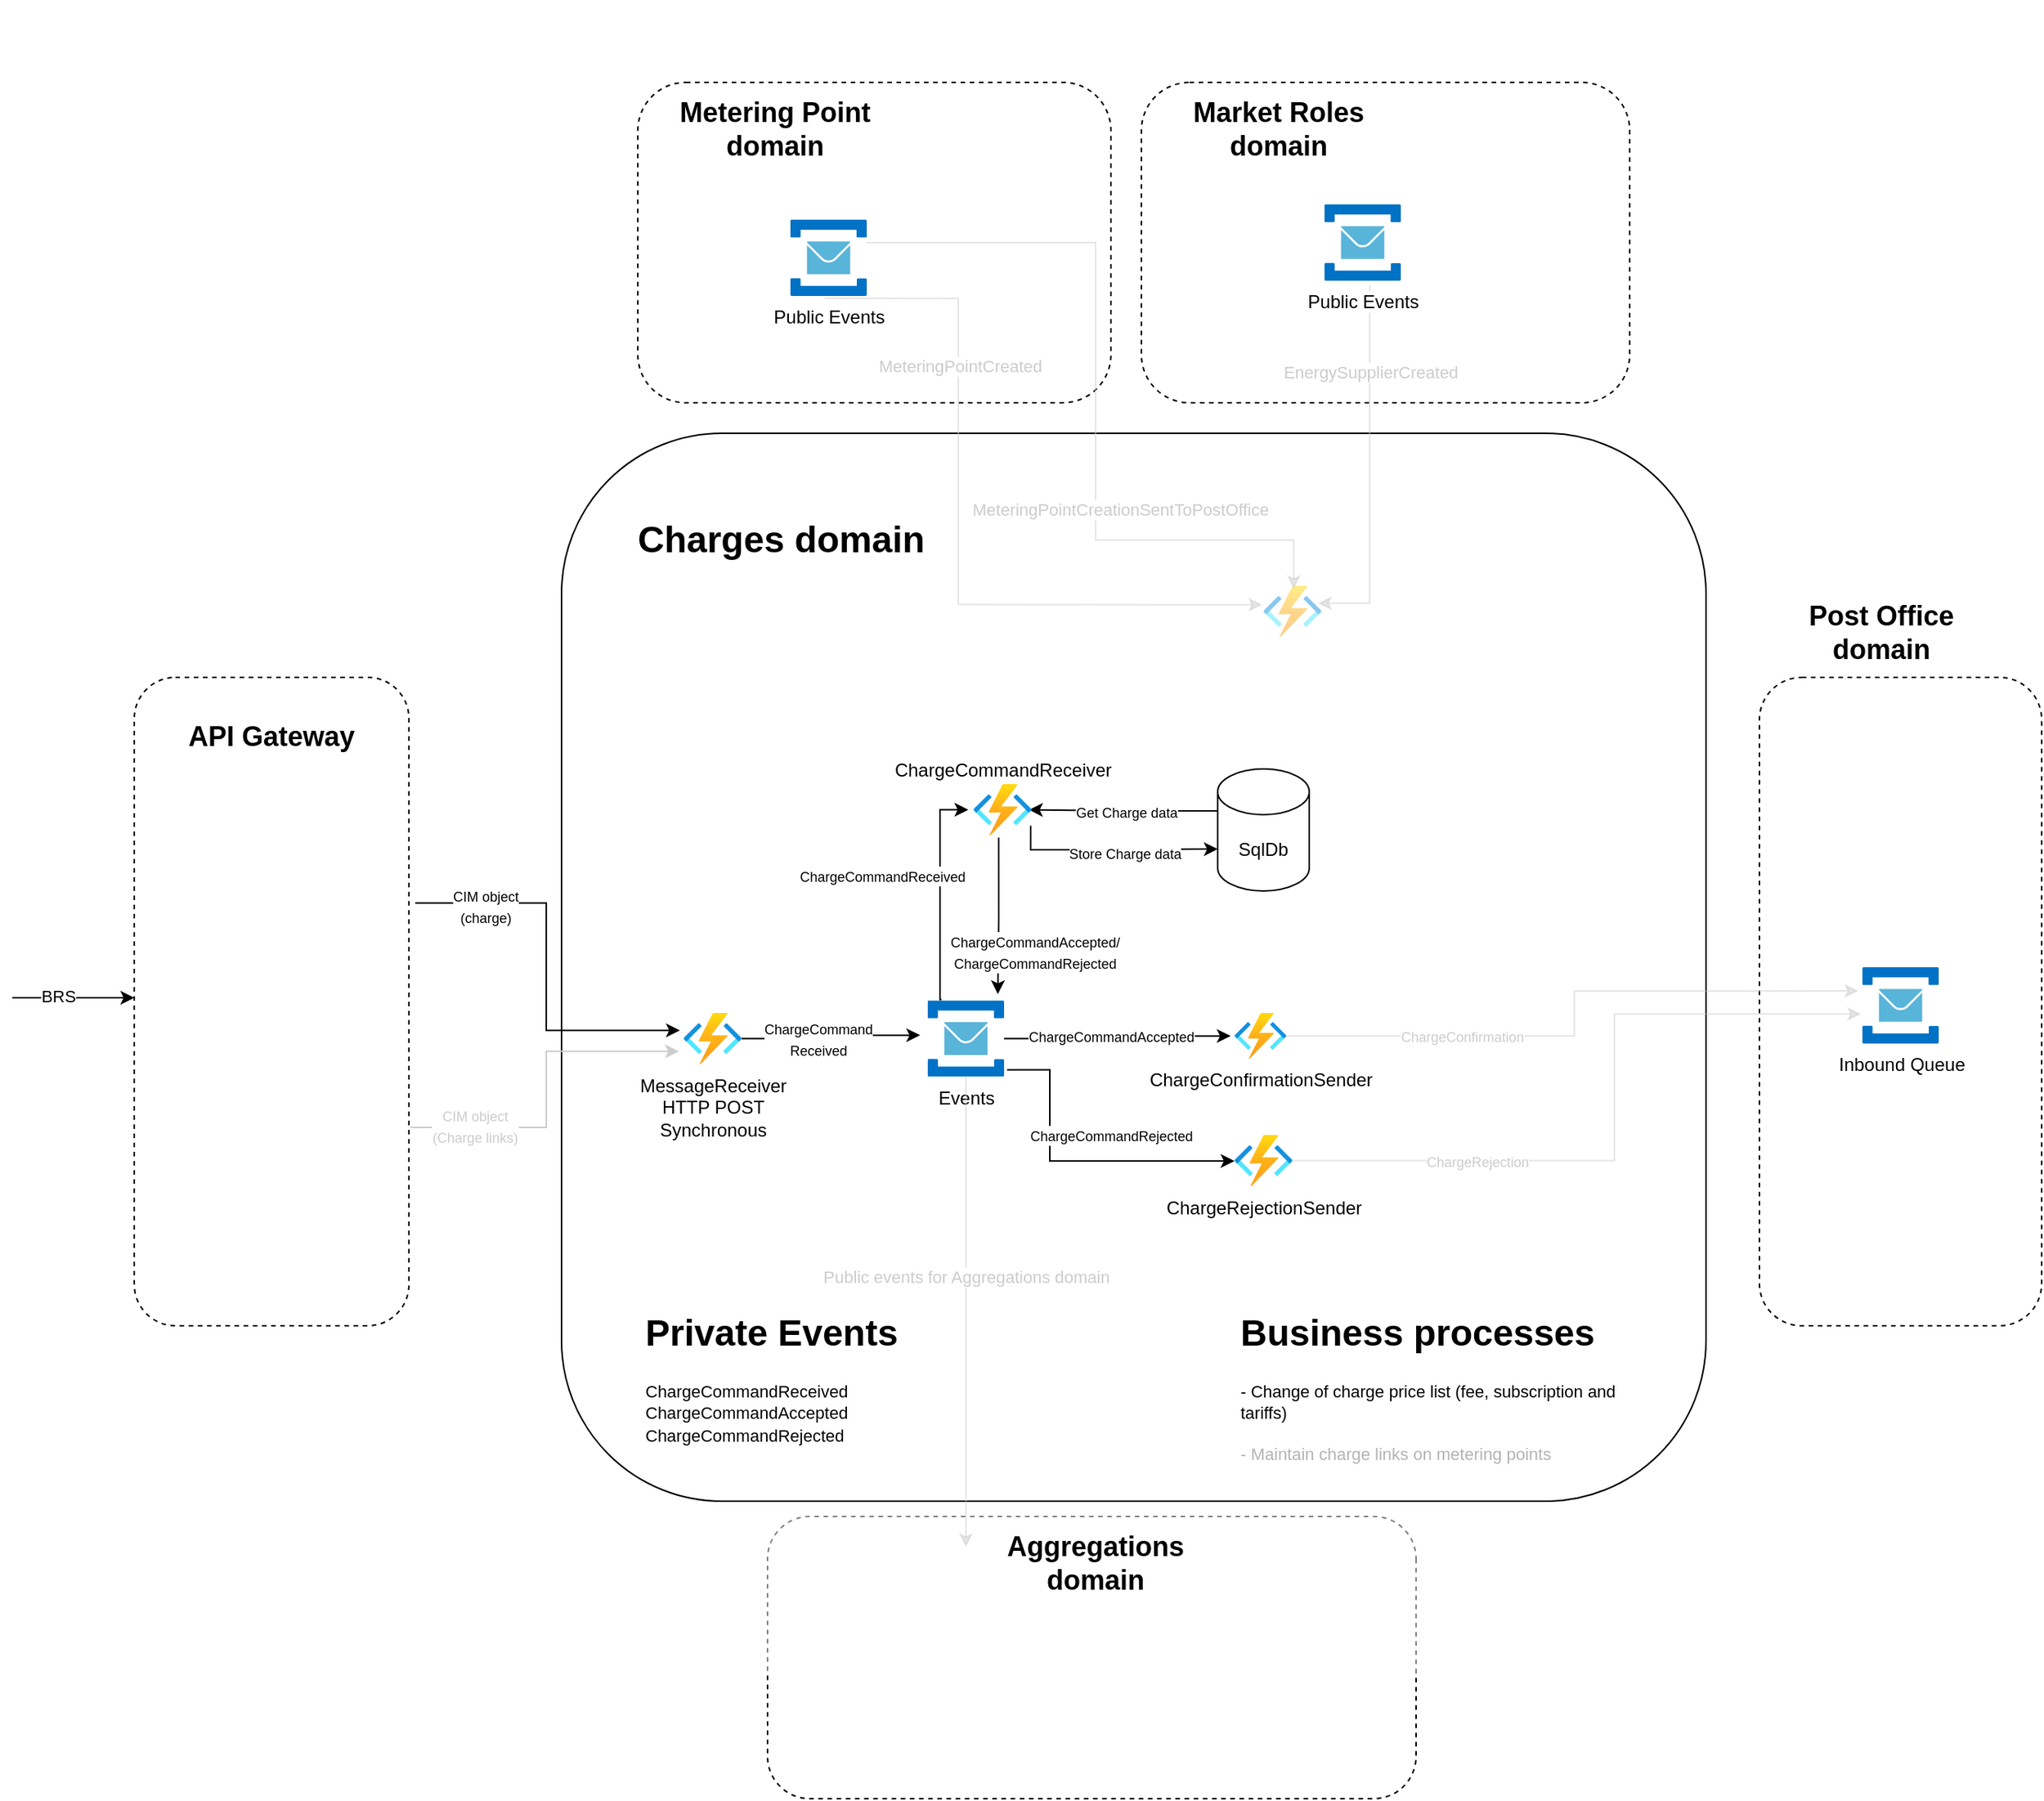 <mxfile version="14.5.1" type="device" pages="2"><diagram id="KlwxC46N-hx96iGGhqOR" name="Diagram"><mxGraphModel dx="1915" dy="2049" grid="1" gridSize="10" guides="1" tooltips="1" connect="1" arrows="1" fold="1" page="1" pageScale="1" pageWidth="827" pageHeight="1169" math="0" shadow="0"><root><mxCell id="0"/><mxCell id="1" parent="0"/><mxCell id="0mgt3J4NLspLQTS-6ZDr-69" value="" style="rounded=1;whiteSpace=wrap;html=1;dashed=1;rotation=90;" parent="1" vertex="1"><mxGeometry x="375" y="590" width="185" height="425" as="geometry"/></mxCell><mxCell id="NvUXONiLcMeiS4wBiC3s-17" value="" style="rounded=1;whiteSpace=wrap;html=1;dashed=1;" parent="1" vertex="1"><mxGeometry x="-160" y="160" width="180" height="425" as="geometry"/></mxCell><mxCell id="NvUXONiLcMeiS4wBiC3s-13" value="" style="rounded=1;whiteSpace=wrap;html=1;dashed=1;" parent="1" vertex="1"><mxGeometry x="905" y="160" width="185" height="425" as="geometry"/></mxCell><mxCell id="NvUXONiLcMeiS4wBiC3s-2" value="&lt;h2&gt;&lt;br&gt;&lt;/h2&gt;" style="rounded=1;whiteSpace=wrap;html=1;dashed=1;labelPosition=center;verticalLabelPosition=top;align=center;verticalAlign=bottom;" parent="1" vertex="1"><mxGeometry x="170" y="-230" width="310" height="210" as="geometry"/></mxCell><mxCell id="MYXWLyL1p2K_Epl3DtGn-15" value="" style="opacity=50;textOpacity=50;strokeColor=none;" parent="1" vertex="1" connectable="0"><mxGeometry x="120" width="750" height="812.55" as="geometry"/></mxCell><mxCell id="MYXWLyL1p2K_Epl3DtGn-2" value="" style="rounded=1;whiteSpace=wrap;html=1;" parent="MYXWLyL1p2K_Epl3DtGn-15" vertex="1"><mxGeometry width="750" height="700" as="geometry"/></mxCell><mxCell id="0mgt3J4NLspLQTS-6ZDr-24" value="" style="edgeStyle=orthogonalEdgeStyle;rounded=0;orthogonalLoop=1;jettySize=auto;html=1;strokeColor=#000000;fontColor=#000000;entryX=0.956;entryY=0.5;entryDx=0;entryDy=0;entryPerimeter=0;exitX=0;exitY=0;exitDx=0;exitDy=27.5;exitPerimeter=0;" parent="MYXWLyL1p2K_Epl3DtGn-15" source="MYXWLyL1p2K_Epl3DtGn-20" target="0mgt3J4NLspLQTS-6ZDr-7" edge="1"><mxGeometry relative="1" as="geometry"><mxPoint x="380" y="246.76" as="targetPoint"/><Array as="points"/></mxGeometry></mxCell><mxCell id="0mgt3J4NLspLQTS-6ZDr-25" value="&lt;font style=&quot;font-size: 9px&quot;&gt;Get Charge data&lt;/font&gt;" style="edgeLabel;html=1;align=center;verticalAlign=middle;resizable=0;points=[];fontColor=#000000;" parent="0mgt3J4NLspLQTS-6ZDr-24" vertex="1" connectable="0"><mxGeometry x="-0.204" relative="1" as="geometry"><mxPoint x="-11.03" as="offset"/></mxGeometry></mxCell><mxCell id="0mgt3J4NLspLQTS-6ZDr-27" value="" style="edgeStyle=orthogonalEdgeStyle;rounded=0;orthogonalLoop=1;jettySize=auto;html=1;strokeColor=#000000;fontColor=#000000;exitX=0.985;exitY=0.812;exitDx=0;exitDy=0;exitPerimeter=0;entryX=0;entryY=0;entryDx=0;entryDy=52.5;entryPerimeter=0;" parent="MYXWLyL1p2K_Epl3DtGn-15" source="0mgt3J4NLspLQTS-6ZDr-7" target="MYXWLyL1p2K_Epl3DtGn-20" edge="1"><mxGeometry relative="1" as="geometry"><mxPoint x="380" y="246.76" as="targetPoint"/><Array as="points"><mxPoint x="307" y="273"/><mxPoint x="369" y="273"/></Array></mxGeometry></mxCell><mxCell id="0mgt3J4NLspLQTS-6ZDr-28" value="&lt;font style=&quot;font-size: 9px&quot;&gt;Store Charge data&lt;/font&gt;" style="edgeLabel;html=1;align=center;verticalAlign=middle;resizable=0;points=[];fontColor=#000000;" parent="0mgt3J4NLspLQTS-6ZDr-27" vertex="1" connectable="0"><mxGeometry x="0.112" y="-2" relative="1" as="geometry"><mxPoint as="offset"/></mxGeometry></mxCell><mxCell id="MYXWLyL1p2K_Epl3DtGn-20" value="SqlDb" style="shape=cylinder3;whiteSpace=wrap;html=1;boundedLbl=1;backgroundOutline=1;size=15;" parent="MYXWLyL1p2K_Epl3DtGn-15" vertex="1"><mxGeometry x="430" y="220" width="60" height="80" as="geometry"/></mxCell><mxCell id="MYXWLyL1p2K_Epl3DtGn-40" value="" style="aspect=fixed;html=1;points=[];align=center;image;fontSize=12;image=img/lib/azure2/compute/Function_Apps.svg;opacity=50;" parent="MYXWLyL1p2K_Epl3DtGn-15" vertex="1"><mxGeometry x="460" y="100" width="38" height="33.53" as="geometry"/></mxCell><mxCell id="0mgt3J4NLspLQTS-6ZDr-5" value="" style="edgeStyle=orthogonalEdgeStyle;rounded=0;orthogonalLoop=1;jettySize=auto;html=1;entryX=-0.1;entryY=0.456;entryDx=0;entryDy=0;entryPerimeter=0;" parent="MYXWLyL1p2K_Epl3DtGn-15" source="MYXWLyL1p2K_Epl3DtGn-45" target="YwjsiScbcpM_UI9BH80e-26" edge="1"><mxGeometry relative="1" as="geometry"><mxPoint x="99" y="340" as="targetPoint"/><Array as="points"><mxPoint x="170" y="397"/><mxPoint x="170" y="395"/></Array></mxGeometry></mxCell><mxCell id="0mgt3J4NLspLQTS-6ZDr-6" value="&lt;font style=&quot;font-size: 9px&quot;&gt;ChargeCommand&lt;br&gt;Received&lt;/font&gt;" style="edgeLabel;html=1;align=center;verticalAlign=middle;resizable=0;points=[];" parent="0mgt3J4NLspLQTS-6ZDr-5" vertex="1" connectable="0"><mxGeometry x="-0.17" relative="1" as="geometry"><mxPoint as="offset"/></mxGeometry></mxCell><mxCell id="MYXWLyL1p2K_Epl3DtGn-45" value="MessageReceiver&lt;br&gt;HTTP POST &lt;br&gt;Synchronous" style="aspect=fixed;html=1;points=[];align=center;image;fontSize=12;image=img/lib/azure2/compute/Function_Apps.svg;" parent="MYXWLyL1p2K_Epl3DtGn-15" vertex="1"><mxGeometry x="80" y="380" width="38" height="33.53" as="geometry"/></mxCell><mxCell id="0mgt3J4NLspLQTS-6ZDr-9" value="" style="edgeStyle=orthogonalEdgeStyle;rounded=0;orthogonalLoop=1;jettySize=auto;html=1;exitX=0.18;exitY=-0.011;exitDx=0;exitDy=0;exitPerimeter=0;entryX=-0.09;entryY=0.5;entryDx=0;entryDy=0;entryPerimeter=0;" parent="MYXWLyL1p2K_Epl3DtGn-15" source="YwjsiScbcpM_UI9BH80e-26" target="0mgt3J4NLspLQTS-6ZDr-7" edge="1"><mxGeometry relative="1" as="geometry"><mxPoint x="244" y="258" as="targetPoint"/><Array as="points"><mxPoint x="248" y="371"/><mxPoint x="248" y="247"/></Array></mxGeometry></mxCell><mxCell id="0mgt3J4NLspLQTS-6ZDr-10" value="&lt;font style=&quot;font-size: 9px&quot;&gt;ChargeCommandReceived&lt;/font&gt;" style="edgeLabel;html=1;align=center;verticalAlign=middle;resizable=0;points=[];" parent="0mgt3J4NLspLQTS-6ZDr-9" vertex="1" connectable="0"><mxGeometry x="0.227" relative="1" as="geometry"><mxPoint x="-38" y="6.2" as="offset"/></mxGeometry></mxCell><mxCell id="0mgt3J4NLspLQTS-6ZDr-51" value="" style="edgeStyle=orthogonalEdgeStyle;rounded=0;orthogonalLoop=1;jettySize=auto;html=1;fontColor=#000000;entryX=-0.074;entryY=0.502;entryDx=0;entryDy=0;entryPerimeter=0;" parent="MYXWLyL1p2K_Epl3DtGn-15" source="YwjsiScbcpM_UI9BH80e-26" target="0mgt3J4NLspLQTS-6ZDr-48" edge="1"><mxGeometry relative="1" as="geometry"><mxPoint x="335.0" y="396.76" as="targetPoint"/></mxGeometry></mxCell><mxCell id="0mgt3J4NLspLQTS-6ZDr-52" value="&lt;span style=&quot;font-size: 9px&quot;&gt;ChargeCommandAccepted&lt;/span&gt;" style="edgeLabel;html=1;align=center;verticalAlign=middle;resizable=0;points=[];" parent="0mgt3J4NLspLQTS-6ZDr-51" vertex="1" connectable="0"><mxGeometry x="0.25" y="-2" relative="1" as="geometry"><mxPoint x="-22.41" y="-2.07" as="offset"/></mxGeometry></mxCell><mxCell id="YwjsiScbcpM_UI9BH80e-26" value="Events" style="aspect=fixed;html=1;points=[];align=center;image;fontSize=12;image=img/lib/mscae/Service_Bus.svg;" parent="MYXWLyL1p2K_Epl3DtGn-15" vertex="1"><mxGeometry x="240" y="371.76" width="50" height="50" as="geometry"/></mxCell><mxCell id="NvUXONiLcMeiS4wBiC3s-25" value="&lt;h1&gt;Private Events&lt;/h1&gt;&lt;p&gt;&lt;span style=&quot;font-size: 11px ; text-align: center ; background-color: rgb(255 , 255 , 255)&quot;&gt;C&lt;/span&gt;&lt;font style=&quot;font-size: 11px&quot;&gt;&lt;span style=&quot;text-align: center ; background-color: rgb(255 , 255 , 255)&quot;&gt;hargeCommandReceived&lt;br&gt;&lt;/span&gt;ChargeCommandAccepted&lt;br&gt;ChargeCommandRejected&lt;/font&gt;&lt;/p&gt;" style="text;html=1;strokeColor=none;fillColor=none;spacing=5;spacingTop=-20;whiteSpace=wrap;overflow=hidden;rounded=0;dashed=1;" parent="MYXWLyL1p2K_Epl3DtGn-15" vertex="1"><mxGeometry x="50" y="570" width="190" height="110" as="geometry"/></mxCell><mxCell id="NvUXONiLcMeiS4wBiC3s-28" value="&lt;h1&gt;Charges domain&lt;/h1&gt;" style="text;html=1;strokeColor=none;fillColor=none;spacing=5;spacingTop=-20;whiteSpace=wrap;overflow=hidden;rounded=0;dashed=1;" parent="MYXWLyL1p2K_Epl3DtGn-15" vertex="1"><mxGeometry x="45" y="50" width="200" height="50" as="geometry"/></mxCell><mxCell id="0mgt3J4NLspLQTS-6ZDr-20" value="&lt;font style=&quot;font-size: 9px&quot;&gt;ChargeCommandAccepted/&lt;br&gt;ChargeCommandRejected&lt;/font&gt;" style="edgeStyle=orthogonalEdgeStyle;rounded=0;orthogonalLoop=1;jettySize=auto;html=1;fontColor=#000000;exitX=0.433;exitY=1.043;exitDx=0;exitDy=0;exitPerimeter=0;entryX=0.918;entryY=-0.083;entryDx=0;entryDy=0;entryPerimeter=0;" parent="MYXWLyL1p2K_Epl3DtGn-15" source="0mgt3J4NLspLQTS-6ZDr-7" target="YwjsiScbcpM_UI9BH80e-26" edge="1"><mxGeometry x="0.465" y="24" relative="1" as="geometry"><mxPoint x="265.0" y="310.295" as="targetPoint"/><mxPoint as="offset"/></mxGeometry></mxCell><mxCell id="0mgt3J4NLspLQTS-6ZDr-7" value="ChargeCommandReceiver" style="aspect=fixed;html=1;points=[];align=center;image;fontSize=12;image=img/lib/azure2/compute/Function_Apps.svg;labelPosition=center;verticalLabelPosition=top;verticalAlign=bottom;" parent="MYXWLyL1p2K_Epl3DtGn-15" vertex="1"><mxGeometry x="270" y="230" width="38" height="33.53" as="geometry"/></mxCell><mxCell id="0mgt3J4NLspLQTS-6ZDr-47" value="ChargeRejectionSender" style="aspect=fixed;html=1;points=[];align=center;image;fontSize=12;image=img/lib/azure2/compute/Function_Apps.svg;" parent="MYXWLyL1p2K_Epl3DtGn-15" vertex="1"><mxGeometry x="441" y="460" width="38" height="33.53" as="geometry"/></mxCell><mxCell id="0mgt3J4NLspLQTS-6ZDr-48" value="ChargeConfirmationSender" style="aspect=fixed;html=1;points=[];align=center;image;fontSize=12;image=img/lib/azure2/compute/Function_Apps.svg;" parent="MYXWLyL1p2K_Epl3DtGn-15" vertex="1"><mxGeometry x="441" y="380" width="34" height="30" as="geometry"/></mxCell><mxCell id="0mgt3J4NLspLQTS-6ZDr-49" value="&lt;font style=&quot;font-size: 9px&quot;&gt;ChargeCommandRejected&lt;/font&gt;" style="edgeStyle=orthogonalEdgeStyle;rounded=0;orthogonalLoop=1;jettySize=auto;html=1;exitX=1.039;exitY=0.91;exitDx=0;exitDy=0;exitPerimeter=0;" parent="MYXWLyL1p2K_Epl3DtGn-15" source="YwjsiScbcpM_UI9BH80e-26" target="0mgt3J4NLspLQTS-6ZDr-47" edge="1"><mxGeometry x="0.224" y="17" relative="1" as="geometry"><mxPoint x="296.454" y="274.972" as="sourcePoint"/><mxPoint x="295.9" y="377.61" as="targetPoint"/><mxPoint as="offset"/><Array as="points"><mxPoint x="320" y="417"/><mxPoint x="320" y="477"/></Array></mxGeometry></mxCell><mxCell id="0mgt3J4NLspLQTS-6ZDr-67" value="" style="edgeStyle=orthogonalEdgeStyle;rounded=0;orthogonalLoop=1;jettySize=auto;html=1;strokeColor=#CCCCCC;fontColor=#CCCCCC;opacity=50;" parent="MYXWLyL1p2K_Epl3DtGn-15" source="YwjsiScbcpM_UI9BH80e-26" edge="1"><mxGeometry relative="1" as="geometry"><mxPoint x="265" y="730" as="targetPoint"/></mxGeometry></mxCell><mxCell id="0mgt3J4NLspLQTS-6ZDr-68" value="Public events for Aggregations domain" style="edgeLabel;html=1;align=center;verticalAlign=middle;resizable=0;points=[];fontColor=#CCCCCC;" parent="0mgt3J4NLspLQTS-6ZDr-67" vertex="1" connectable="0"><mxGeometry x="-0.15" relative="1" as="geometry"><mxPoint as="offset"/></mxGeometry></mxCell><mxCell id="0mgt3J4NLspLQTS-6ZDr-70" value="&lt;b&gt;&lt;font style=&quot;font-size: 18px&quot;&gt;Aggregations&lt;br&gt;domain&lt;br&gt;&lt;/font&gt;&lt;/b&gt;" style="text;html=1;strokeColor=none;fillColor=none;align=center;verticalAlign=middle;whiteSpace=wrap;rounded=0;" parent="MYXWLyL1p2K_Epl3DtGn-15" vertex="1"><mxGeometry x="280" y="730" width="140" height="22.55" as="geometry"/></mxCell><mxCell id="YwjsiScbcpM_UI9BH80e-9" value="Inbound Queue" style="aspect=fixed;html=1;points=[];align=center;image;fontSize=12;image=img/lib/mscae/Service_Bus.svg;" parent="1" vertex="1"><mxGeometry x="972.5" y="350" width="50" height="50" as="geometry"/></mxCell><mxCell id="0mgt3J4NLspLQTS-6ZDr-61" value="" style="edgeStyle=orthogonalEdgeStyle;rounded=0;orthogonalLoop=1;jettySize=auto;html=1;strokeColor=#CCCCCC;fontColor=#CCCCCC;opacity=50;entryX=-0.023;entryY=0.368;entryDx=0;entryDy=0;entryPerimeter=0;exitX=0.451;exitY=1.031;exitDx=0;exitDy=0;exitPerimeter=0;" parent="1" source="YwjsiScbcpM_UI9BH80e-30" target="MYXWLyL1p2K_Epl3DtGn-40" edge="1"><mxGeometry relative="1" as="geometry"><mxPoint x="365" y="-45" as="targetPoint"/><Array as="points"><mxPoint x="380" y="-88"/><mxPoint x="380" y="112"/></Array></mxGeometry></mxCell><mxCell id="0mgt3J4NLspLQTS-6ZDr-62" value="MeteringPointCreated" style="edgeLabel;html=1;align=center;verticalAlign=middle;resizable=0;points=[];fontColor=#CCCCCC;" parent="0mgt3J4NLspLQTS-6ZDr-61" vertex="1" connectable="0"><mxGeometry x="0.122" y="-1" relative="1" as="geometry"><mxPoint x="1.39" y="-142.37" as="offset"/></mxGeometry></mxCell><mxCell id="0mgt3J4NLspLQTS-6ZDr-64" value="" style="edgeStyle=orthogonalEdgeStyle;rounded=0;orthogonalLoop=1;jettySize=auto;html=1;strokeColor=#CCCCCC;fontColor=#CCCCCC;opacity=50;entryX=0.522;entryY=0.06;entryDx=0;entryDy=0;entryPerimeter=0;" parent="1" source="YwjsiScbcpM_UI9BH80e-30" target="MYXWLyL1p2K_Epl3DtGn-40" edge="1"><mxGeometry relative="1" as="geometry"><mxPoint x="485" y="-125" as="targetPoint"/><Array as="points"><mxPoint x="470" y="-125"/><mxPoint x="470" y="70"/><mxPoint x="600" y="70"/></Array></mxGeometry></mxCell><mxCell id="0mgt3J4NLspLQTS-6ZDr-65" value="&lt;span style=&quot;font-family: helvetica;&quot;&gt;MeteringPointCreation&lt;/span&gt;&lt;span style=&quot;font-family: helvetica;&quot;&gt;SentToPostOffice&lt;/span&gt;" style="edgeLabel;html=1;align=center;verticalAlign=middle;resizable=0;points=[];fontColor=#CCCCCC;" parent="0mgt3J4NLspLQTS-6ZDr-64" vertex="1" connectable="0"><mxGeometry x="0.386" y="-1" relative="1" as="geometry"><mxPoint x="10.24" y="-21" as="offset"/></mxGeometry></mxCell><mxCell id="YwjsiScbcpM_UI9BH80e-30" value="Public Events" style="aspect=fixed;html=1;points=[];align=center;image;fontSize=12;image=img/lib/mscae/Service_Bus.svg;" parent="1" vertex="1"><mxGeometry x="270" y="-140" width="50" height="50" as="geometry"/></mxCell><mxCell id="NvUXONiLcMeiS4wBiC3s-3" value="&lt;b&gt;&lt;font style=&quot;font-size: 18px&quot;&gt;Metering Point domain&lt;/font&gt;&lt;/b&gt;" style="text;html=1;strokeColor=none;fillColor=none;align=center;verticalAlign=middle;whiteSpace=wrap;rounded=0;" parent="1" vertex="1"><mxGeometry x="190" y="-210" width="140" height="22.55" as="geometry"/></mxCell><mxCell id="NvUXONiLcMeiS4wBiC3s-5" value="" style="rounded=1;whiteSpace=wrap;html=1;dashed=1;" parent="1" vertex="1"><mxGeometry x="500" y="-230" width="320" height="210" as="geometry"/></mxCell><mxCell id="NvUXONiLcMeiS4wBiC3s-6" value="&lt;b&gt;&lt;font style=&quot;font-size: 18px&quot;&gt;Market Roles domain&lt;/font&gt;&lt;/b&gt;" style="text;html=1;strokeColor=none;fillColor=none;align=center;verticalAlign=middle;whiteSpace=wrap;rounded=0;" parent="1" vertex="1"><mxGeometry x="520" y="-210" width="140" height="22.55" as="geometry"/></mxCell><mxCell id="0mgt3J4NLspLQTS-6ZDr-58" value="" style="edgeStyle=orthogonalEdgeStyle;rounded=0;orthogonalLoop=1;jettySize=auto;html=1;strokeColor=#CCCCCC;fontColor=#CCCCCC;opacity=50;entryX=0.943;entryY=0.34;entryDx=0;entryDy=0;entryPerimeter=0;exitX=0.592;exitY=1.061;exitDx=0;exitDy=0;exitPerimeter=0;" parent="1" source="NvUXONiLcMeiS4wBiC3s-7" target="MYXWLyL1p2K_Epl3DtGn-40" edge="1"><mxGeometry relative="1" as="geometry"><mxPoint x="775" y="-35" as="targetPoint"/><Array as="points"><mxPoint x="650" y="111"/></Array></mxGeometry></mxCell><mxCell id="0mgt3J4NLspLQTS-6ZDr-59" value="EnergySupplierCreated" style="edgeLabel;html=1;align=center;verticalAlign=middle;resizable=0;points=[];fontColor=#CCCCCC;" parent="0mgt3J4NLspLQTS-6ZDr-58" vertex="1" connectable="0"><mxGeometry x="-0.108" relative="1" as="geometry"><mxPoint y="-51.38" as="offset"/></mxGeometry></mxCell><mxCell id="NvUXONiLcMeiS4wBiC3s-7" value="Public Events" style="aspect=fixed;html=1;points=[];align=center;image;fontSize=12;image=img/lib/mscae/Service_Bus.svg;" parent="1" vertex="1"><mxGeometry x="620" y="-150" width="50" height="50" as="geometry"/></mxCell><mxCell id="NvUXONiLcMeiS4wBiC3s-14" value="&lt;b&gt;&lt;font style=&quot;font-size: 18px&quot;&gt;API Gateway&lt;/font&gt;&lt;/b&gt;" style="text;html=1;strokeColor=none;fillColor=none;align=center;verticalAlign=middle;whiteSpace=wrap;rounded=0;" parent="1" vertex="1"><mxGeometry x="-145" y="187.45" width="150" height="22.55" as="geometry"/></mxCell><mxCell id="NvUXONiLcMeiS4wBiC3s-18" value="&lt;b&gt;&lt;font style=&quot;font-size: 18px&quot;&gt;Post Office domain&lt;/font&gt;&lt;/b&gt;" style="text;html=1;strokeColor=none;fillColor=none;align=center;verticalAlign=middle;whiteSpace=wrap;rounded=0;" parent="1" vertex="1"><mxGeometry x="920" y="120" width="130" height="22.55" as="geometry"/></mxCell><mxCell id="NvUXONiLcMeiS4wBiC3s-20" value="" style="endArrow=classic;html=1;" parent="1" edge="1"><mxGeometry width="50" height="50" relative="1" as="geometry"><mxPoint x="-240" y="370" as="sourcePoint"/><mxPoint x="-160" y="370" as="targetPoint"/><Array as="points"><mxPoint x="-200" y="370"/></Array></mxGeometry></mxCell><mxCell id="NvUXONiLcMeiS4wBiC3s-21" value="BRS" style="edgeLabel;html=1;align=center;verticalAlign=middle;resizable=0;points=[];" parent="NvUXONiLcMeiS4wBiC3s-20" vertex="1" connectable="0"><mxGeometry x="-0.25" y="1" relative="1" as="geometry"><mxPoint as="offset"/></mxGeometry></mxCell><mxCell id="0mgt3J4NLspLQTS-6ZDr-1" value="&lt;h1&gt;Business processes&lt;/h1&gt;&lt;p&gt;&lt;font style=&quot;font-size: 11px&quot;&gt;- Change of charge price list (fee, subscription and tariffs)&lt;/font&gt;&lt;/p&gt;&lt;p&gt;&lt;span&gt;&lt;font color=&quot;#b3b3b3&quot; style=&quot;font-size: 11px&quot;&gt;- Maintain charge links on metering points&lt;/font&gt;&lt;/span&gt;&lt;br&gt;&lt;/p&gt;" style="text;html=1;strokeColor=none;fillColor=none;spacing=5;spacingTop=-20;whiteSpace=wrap;overflow=hidden;rounded=0;dashed=1;" parent="1" vertex="1"><mxGeometry x="560" y="570" width="280" height="110" as="geometry"/></mxCell><mxCell id="0mgt3J4NLspLQTS-6ZDr-12" value="" style="edgeStyle=orthogonalEdgeStyle;rounded=0;orthogonalLoop=1;jettySize=auto;html=1;entryX=-0.082;entryY=0.75;entryDx=0;entryDy=0;entryPerimeter=0;exitX=1.006;exitY=0.694;exitDx=0;exitDy=0;strokeColor=#CCCCCC;exitPerimeter=0;" parent="1" source="NvUXONiLcMeiS4wBiC3s-17" target="MYXWLyL1p2K_Epl3DtGn-45" edge="1"><mxGeometry relative="1" as="geometry"><mxPoint x="130" y="375" as="targetPoint"/></mxGeometry></mxCell><mxCell id="0mgt3J4NLspLQTS-6ZDr-14" value="&lt;font style=&quot;font-size: 9px&quot;&gt;CIM object&lt;br&gt;(Charge links)&lt;/font&gt;" style="edgeLabel;html=1;align=center;verticalAlign=middle;resizable=0;points=[];fontColor=#CCCCCC;" parent="0mgt3J4NLspLQTS-6ZDr-12" vertex="1" connectable="0"><mxGeometry x="-0.5" y="1" relative="1" as="geometry"><mxPoint x="-15.18" as="offset"/></mxGeometry></mxCell><mxCell id="0mgt3J4NLspLQTS-6ZDr-16" value="" style="edgeStyle=orthogonalEdgeStyle;rounded=0;orthogonalLoop=1;jettySize=auto;html=1;exitX=1.023;exitY=0.348;exitDx=0;exitDy=0;exitPerimeter=0;entryX=-0.065;entryY=0.34;entryDx=0;entryDy=0;entryPerimeter=0;" parent="1" source="NvUXONiLcMeiS4wBiC3s-17" target="MYXWLyL1p2K_Epl3DtGn-45" edge="1"><mxGeometry relative="1" as="geometry"><mxPoint x="197" y="400" as="targetPoint"/></mxGeometry></mxCell><mxCell id="0mgt3J4NLspLQTS-6ZDr-17" value="&lt;font style=&quot;font-size: 9px&quot;&gt;CIM object &lt;br&gt;(charge)&lt;/font&gt;" style="edgeLabel;html=1;align=center;verticalAlign=middle;resizable=0;points=[];" parent="0mgt3J4NLspLQTS-6ZDr-16" vertex="1" connectable="0"><mxGeometry x="-0.543" y="-2" relative="1" as="geometry"><mxPoint x="-13.14" as="offset"/></mxGeometry></mxCell><mxCell id="0mgt3J4NLspLQTS-6ZDr-54" value="&lt;font style=&quot;font-size: 9px&quot;&gt;ChargeConfirmation&lt;/font&gt;" style="edgeStyle=orthogonalEdgeStyle;rounded=0;orthogonalLoop=1;jettySize=auto;html=1;strokeColor=#CCCCCC;fontColor=#CCCCCC;opacity=50;entryX=-0.056;entryY=0.311;entryDx=0;entryDy=0;entryPerimeter=0;" parent="1" source="0mgt3J4NLspLQTS-6ZDr-48" target="YwjsiScbcpM_UI9BH80e-9" edge="1"><mxGeometry x="-0.431" relative="1" as="geometry"><mxPoint x="638.0" y="396.824" as="targetPoint"/><mxPoint as="offset"/></mxGeometry></mxCell><mxCell id="0mgt3J4NLspLQTS-6ZDr-56" value="" style="edgeStyle=orthogonalEdgeStyle;rounded=0;orthogonalLoop=1;jettySize=auto;html=1;strokeColor=#CCCCCC;fontColor=#CCCCCC;opacity=50;entryX=-0.018;entryY=0.612;entryDx=0;entryDy=0;entryPerimeter=0;" parent="1" source="0mgt3J4NLspLQTS-6ZDr-47" target="YwjsiScbcpM_UI9BH80e-9" edge="1"><mxGeometry relative="1" as="geometry"><mxPoint x="638" y="476.824" as="targetPoint"/><Array as="points"><mxPoint x="810" y="477"/><mxPoint x="810" y="381"/></Array></mxGeometry></mxCell><mxCell id="vV0QHqYCTfKQp4CmwHYq-1" value="&lt;font style=&quot;font-size: 9px&quot;&gt;ChargeRejection&lt;/font&gt;" style="edgeLabel;html=1;align=center;verticalAlign=middle;resizable=0;points=[];fontColor=#CCCCCC;" vertex="1" connectable="0" parent="0mgt3J4NLspLQTS-6ZDr-56"><mxGeometry x="-0.301" y="-1" relative="1" as="geometry"><mxPoint x="-43" y="-1.04" as="offset"/></mxGeometry></mxCell></root></mxGraphModel></diagram><diagram id="J5051dUZRfgnwZMmjnQM" name="Notes"><mxGraphModel dx="1422" dy="2025" grid="1" gridSize="10" guides="1" tooltips="1" connect="1" arrows="1" fold="1" page="1" pageScale="1" pageWidth="827" pageHeight="1169" math="0" shadow="0"><root><mxCell id="uUrOzEkHglwRwUQ0GgVN-0"/><mxCell id="uUrOzEkHglwRwUQ0GgVN-1" parent="uUrOzEkHglwRwUQ0GgVN-0"/><mxCell id="7lpMe1mGhr6PPWVsnbkL-0" value="&lt;h1&gt;Antagelser:&lt;/h1&gt;&lt;div&gt;Validation reports domænet er tiltænkt revision og som supportværktøj til fejlhåndtering&lt;/div&gt;" style="text;html=1;strokeColor=none;fillColor=none;spacing=5;spacingTop=-20;whiteSpace=wrap;overflow=hidden;rounded=0;" vertex="1" parent="uUrOzEkHglwRwUQ0GgVN-1"><mxGeometry x="130" y="660" width="190" height="120" as="geometry"/></mxCell><mxCell id="7lpMe1mGhr6PPWVsnbkL-1" value="&lt;h1&gt;Hvad vi ikke ved:&lt;/h1&gt;&lt;div&gt;&lt;span&gt;- Hvilket domæne ejer aktørregisteret?&lt;/span&gt;&lt;br&gt;&lt;/div&gt;&lt;div&gt;- Valideringsregler - hvor &quot;bor&quot; de?&lt;/div&gt;" style="text;html=1;strokeColor=none;fillColor=none;spacing=5;spacingTop=-20;whiteSpace=wrap;overflow=hidden;rounded=0;" vertex="1" parent="uUrOzEkHglwRwUQ0GgVN-1"><mxGeometry x="340" y="660" width="272.5" height="190" as="geometry"/></mxCell><mxCell id="7lpMe1mGhr6PPWVsnbkL-2" value="&lt;h1&gt;Forventninger til domænet:&lt;/h1&gt;&lt;p&gt;- &quot;Default&quot; tariffer som påknyttes et målepunkt ved målepunktsoprettelse (BRS-004)&lt;/p&gt;&lt;p&gt;- CRUD operationer på charge + charge links&lt;/p&gt;&lt;p&gt;- Kunne levere links data til aggregeringer&lt;/p&gt;&lt;p&gt;- Kunne levere charge data på anmodning&lt;/p&gt;&lt;p&gt;- Kunne levere links data på anmodning&lt;br&gt;&lt;/p&gt;&lt;p&gt;- ....&lt;/p&gt;" style="text;html=1;strokeColor=none;fillColor=none;spacing=5;spacingTop=-20;whiteSpace=wrap;overflow=hidden;rounded=0;" vertex="1" parent="uUrOzEkHglwRwUQ0GgVN-1"><mxGeometry x="1070" y="-230" width="460" height="210" as="geometry"/></mxCell><mxCell id="7lpMe1mGhr6PPWVsnbkL-3" value="&lt;h1&gt;Integrations punkter:&lt;/h1&gt;&lt;p&gt;&lt;b&gt;- Metering Points domænet:&amp;nbsp;&lt;/b&gt;&lt;br&gt;Forretningsgange: BRS-004, BRS-006, BRS(ny til elvarme), måske nedlæg målepunkt (BRS-007)&lt;br&gt;Abonnér på events - vil vi gøre det på MP oprettet eller på &quot;godkendt besked sendt fra post kontoret&quot;? note: virker sidstenævnte også på BRS-004 lavet via GUI&lt;br&gt;&lt;br&gt;&lt;b&gt;- MarketRoles domænet&lt;/b&gt;&lt;br&gt;Forretningsgange: BRS'er som indeholde kunde- og/eller leverandørskifte (001, 003, 009, 010, 011, 043, 044 =&amp;gt; sender RSM-031 beskeder)&lt;br&gt;Abonnér på events: kunde og/eller levskitte events eller på &quot;godkendt besked sendt fra post kontoret&quot;? note: sidstnævne vil ikke for samtlige BRS'er og hvis BRS'en igangsættes via GUI eller Eloverblik&lt;/p&gt;&lt;p&gt;&lt;br&gt;&lt;b&gt;- Aggregations domænet&lt;/b&gt;&lt;br&gt;Har brug for følgende data: Charge data, links til målepunkter for at kunne gennemføre sine beregninger&lt;br&gt;Vi udstiller Charge + Links events:&amp;nbsp;&lt;br&gt;Minimumstanker:&lt;br&gt;- Charge (type, pris) - hvordan håndteres valid periode?&lt;br&gt;- Charge links (målepunkts ID, netområde(?))&amp;nbsp;&lt;/p&gt;&lt;p&gt;&lt;b&gt;- Validation Reports&lt;/b&gt;&lt;br&gt;Vi placerer events på en kø&lt;br&gt;&lt;br&gt;&lt;span&gt;&lt;b&gt;- DataHub GUI&lt;br&gt;&lt;/b&gt;Behov vi kender fra DH2 GUI:&amp;nbsp;&lt;br&gt;- CRUD charge data (som charge ejer) (Read for andre roller)&lt;br&gt;- CRUD charge links (på målepunkts niveau)&lt;br&gt;&lt;br&gt;Andre behov vi ser:&lt;br&gt;- Konfig af valideringer&lt;/span&gt;&lt;/p&gt;&lt;p&gt;&lt;b&gt;- API mgmt: &lt;/b&gt;Se &quot;hvad vi ikke ved&quot;&lt;br&gt;&lt;b&gt;- ID validation (fx B2B val, skemavalidering)&amp;nbsp;&lt;/b&gt;Se &quot;hvad vi ikke ved&quot;&lt;br&gt;&lt;br&gt;&lt;/p&gt;&lt;p&gt;&lt;b&gt;- PostOffice&lt;/b&gt;&lt;br&gt;Forretningsgange som gennemføres i fx Market Roles, placerer en gruppe af beskeder hos postkontoret, vi har behov for et ID på denne gruppe, så vi kan placere vores charge links besked med samme ID og en relevant prioritering, så vi sikrer korrekt udsendelse til aktøren.&lt;br&gt;&lt;br&gt;&lt;br&gt;&lt;b&gt;- Shared: &lt;/b&gt;&lt;br&gt;SQL serveren (til charge data og links?)&lt;br&gt;&lt;br&gt;- (Rapporterings behov)&lt;br&gt;- (Migration) forventeligt CRUD operation&lt;/p&gt;" style="text;html=1;strokeColor=none;fillColor=none;spacing=5;spacingTop=-20;whiteSpace=wrap;overflow=hidden;rounded=0;" vertex="1" parent="uUrOzEkHglwRwUQ0GgVN-1"><mxGeometry x="1070" width="600" height="730" as="geometry"/></mxCell><mxCell id="7lpMe1mGhr6PPWVsnbkL-4" value="&lt;h1&gt;Afklaringer:&amp;nbsp;&lt;br&gt;&lt;/h1&gt;&lt;div&gt;- &lt;b&gt;Sikre rækkefølgen af udgående beskeder&lt;/b&gt; (eksempelvis at vi ikke sender RSM-031 med charge info til netvirksomheden FØR netvirksomheden har fået en godkendelse for oprettelse af målepunkt (BRS-004)) - Hvor vil vi lytte på events?&lt;/div&gt;&lt;div&gt;&lt;br&gt;&lt;/div&gt;&lt;div&gt;&lt;b&gt;- Data kontrol/konsistens&lt;/b&gt;&lt;br&gt;Har vi nogle behov, som vi tænker ikke understøttes af eventuel rapportering?&lt;/div&gt;&lt;div&gt;&lt;br&gt;&lt;/div&gt;" style="text;html=1;strokeColor=none;fillColor=none;spacing=5;spacingTop=-20;whiteSpace=wrap;overflow=hidden;rounded=0;" vertex="1" parent="uUrOzEkHglwRwUQ0GgVN-1"><mxGeometry x="637" y="660" width="253" height="390" as="geometry"/></mxCell><mxCell id="7lpMe1mGhr6PPWVsnbkL-5" value="Charge links" style="swimlane;fontStyle=0;childLayout=stackLayout;horizontal=1;startSize=26;fillColor=none;horizontalStack=0;resizeParent=1;resizeParentMax=0;resizeLast=0;collapsible=1;marginBottom=0;" vertex="1" parent="uUrOzEkHglwRwUQ0GgVN-1"><mxGeometry x="739.999" y="-130.003" width="156.716" height="98.145" as="geometry"/></mxCell><mxCell id="7lpMe1mGhr6PPWVsnbkL-6" value="Links mellem &#10;målepunkter og charges&#10;&#10;BRS-037 og BRS-038" style="text;strokeColor=none;fillColor=none;align=left;verticalAlign=top;spacingLeft=4;spacingRight=4;overflow=hidden;rotatable=0;points=[[0,0.5],[1,0.5]];portConstraint=eastwest;" vertex="1" parent="7lpMe1mGhr6PPWVsnbkL-5"><mxGeometry y="26" width="156.716" height="72.145" as="geometry"/></mxCell><mxCell id="7lpMe1mGhr6PPWVsnbkL-7" value="Charge" style="swimlane;fontStyle=0;childLayout=stackLayout;horizontal=1;startSize=26;fillColor=none;horizontalStack=0;resizeParent=1;resizeParentMax=0;resizeLast=0;collapsible=1;marginBottom=0;" vertex="1" parent="uUrOzEkHglwRwUQ0GgVN-1"><mxGeometry x="910.002" y="-130.003" width="156.716" height="98.145" as="geometry"><mxRectangle x="89.552" y="112.727" width="70" height="26" as="alternateBounds"/></mxGeometry></mxCell><mxCell id="7lpMe1mGhr6PPWVsnbkL-8" value="Tariffer, abonnementer,&#10; gebyrer&#10;&#10;BRS-031, 032, 033" style="text;strokeColor=none;fillColor=none;align=left;verticalAlign=top;spacingLeft=4;spacingRight=4;overflow=hidden;rotatable=0;points=[[0,0.5],[1,0.5]];portConstraint=eastwest;" vertex="1" parent="7lpMe1mGhr6PPWVsnbkL-7"><mxGeometry y="26" width="156.716" height="72.145" as="geometry"/></mxCell><mxCell id="7lpMe1mGhr6PPWVsnbkL-9" value="&lt;h1&gt;API mgmt noter&lt;/h1&gt;&lt;div&gt;Nationalt niveau (for DK) - ej det samme for andre lande&lt;/div&gt;&lt;div&gt;&lt;br&gt;&lt;/div&gt;&lt;div&gt;Sikkerhed, authentication&lt;/div&gt;&lt;div&gt;&lt;br&gt;Skemavalidering&lt;br&gt;&lt;br&gt;Mapning fra ebix til cim(kender ebix og cim model). Og det forventes genbrugt i postkontoret cim til ebix..&lt;/div&gt;&lt;div&gt;&lt;br&gt;Muligheder: flere API mgmt's med en traffic router&lt;/div&gt;&lt;div&gt;&lt;br&gt;&lt;/div&gt;&lt;div&gt;Resterende B2B valideringer er indenfor det selvstændige domæne (bl.a. ID valideringer)&lt;br&gt;&lt;/div&gt;" style="text;html=1;strokeColor=none;fillColor=none;spacing=5;spacingTop=-20;whiteSpace=wrap;overflow=hidden;rounded=0;" vertex="1" parent="uUrOzEkHglwRwUQ0GgVN-1"><mxGeometry x="340" y="800" width="272.5" height="320" as="geometry"/></mxCell></root></mxGraphModel></diagram></mxfile>